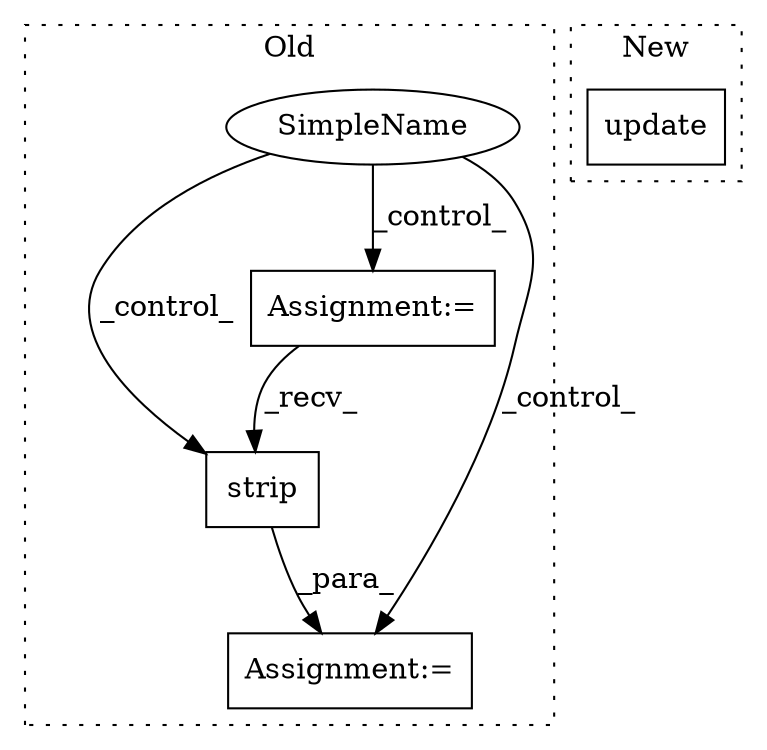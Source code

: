 digraph G {
subgraph cluster0 {
1 [label="strip" a="32" s="6462" l="7" shape="box"];
3 [label="Assignment:=" a="7" s="6450" l="1" shape="box"];
4 [label="Assignment:=" a="7" s="6431" l="3" shape="box"];
5 [label="SimpleName" a="42" s="" l="" shape="ellipse"];
label = "Old";
style="dotted";
}
subgraph cluster1 {
2 [label="update" a="32" s="8141,8170" l="7,1" shape="box"];
label = "New";
style="dotted";
}
1 -> 3 [label="_para_"];
4 -> 1 [label="_recv_"];
5 -> 3 [label="_control_"];
5 -> 4 [label="_control_"];
5 -> 1 [label="_control_"];
}
